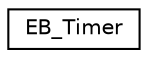 digraph "Graphical Class Hierarchy"
{
  edge [fontname="Helvetica",fontsize="10",labelfontname="Helvetica",labelfontsize="10"];
  node [fontname="Helvetica",fontsize="10",shape=record];
  rankdir="LR";
  Node0 [label="EB_Timer",height=0.2,width=0.4,color="black", fillcolor="white", style="filled",URL="$classEB__Timer.html"];
}
